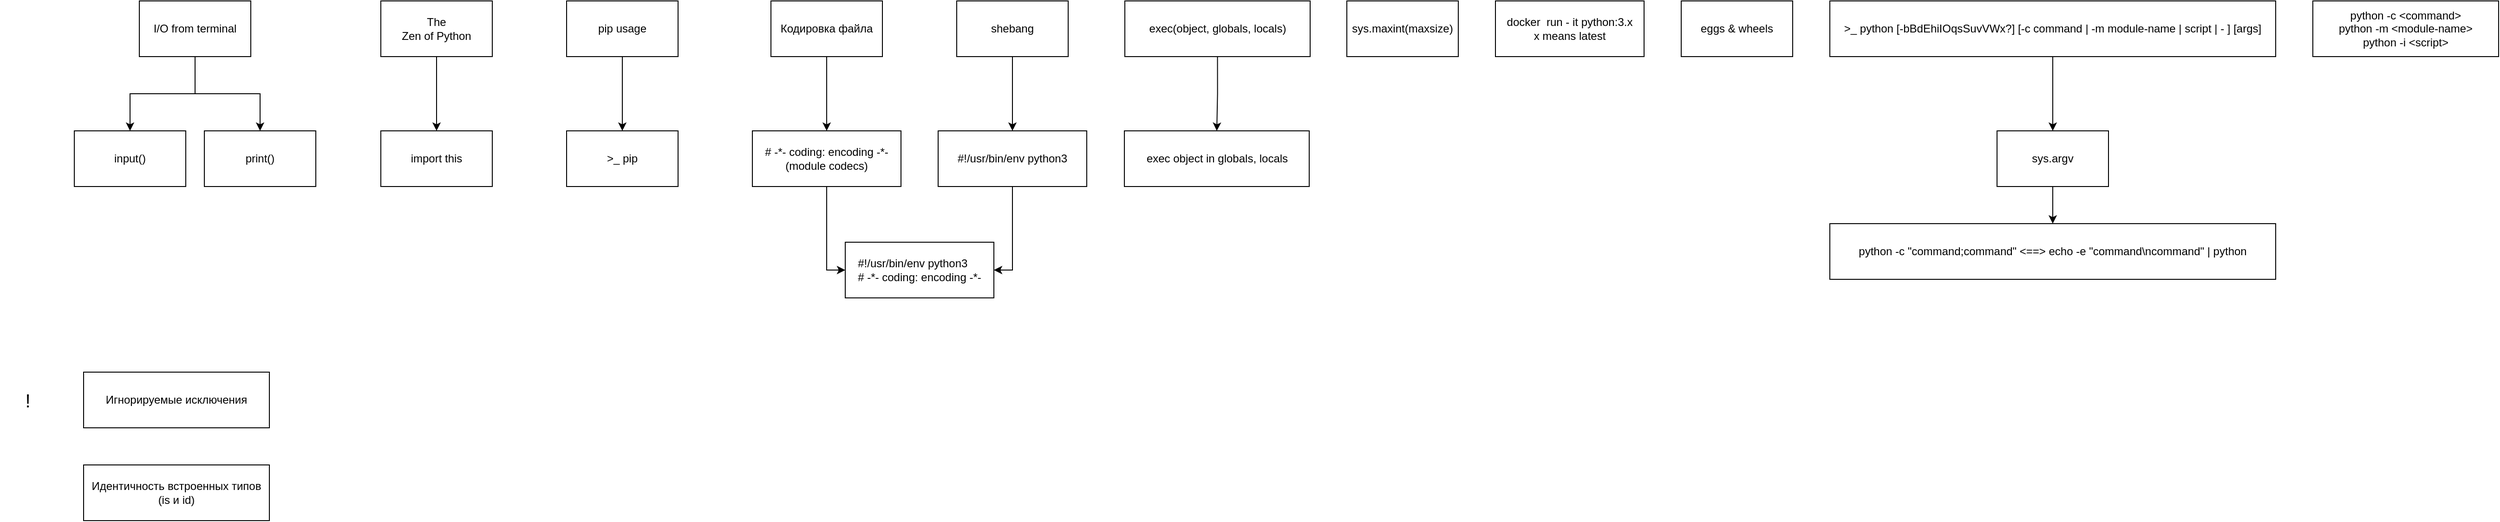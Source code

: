 <mxfile version="17.4.0" type="github">
  <diagram id="f7igN_PYlKPxjjrSWDxX" name="Page-1">
    <mxGraphModel dx="1298" dy="893" grid="1" gridSize="10" guides="1" tooltips="1" connect="1" arrows="1" fold="1" page="1" pageScale="1" pageWidth="827" pageHeight="1169" math="0" shadow="0">
      <root>
        <mxCell id="0" />
        <mxCell id="1" parent="0" />
        <mxCell id="fjqLG9jufIr7hQlXoKtr-2" style="edgeStyle=orthogonalEdgeStyle;rounded=0;orthogonalLoop=1;jettySize=auto;html=1;exitX=0.5;exitY=1;exitDx=0;exitDy=0;entryX=0.5;entryY=0;entryDx=0;entryDy=0;" parent="1" source="402RmO6OI47TIIfogovb-1" target="fjqLG9jufIr7hQlXoKtr-1" edge="1">
          <mxGeometry relative="1" as="geometry" />
        </mxCell>
        <mxCell id="fjqLG9jufIr7hQlXoKtr-4" style="edgeStyle=orthogonalEdgeStyle;rounded=0;orthogonalLoop=1;jettySize=auto;html=1;exitX=0.5;exitY=1;exitDx=0;exitDy=0;" parent="1" source="402RmO6OI47TIIfogovb-1" target="fjqLG9jufIr7hQlXoKtr-3" edge="1">
          <mxGeometry relative="1" as="geometry" />
        </mxCell>
        <mxCell id="402RmO6OI47TIIfogovb-1" value="I/O from terminal" style="rounded=0;whiteSpace=wrap;html=1;" parent="1" vertex="1">
          <mxGeometry x="180" y="180" width="120" height="60" as="geometry" />
        </mxCell>
        <mxCell id="fjqLG9jufIr7hQlXoKtr-1" value="input()" style="whiteSpace=wrap;html=1;" parent="1" vertex="1">
          <mxGeometry x="110" y="320" width="120" height="60" as="geometry" />
        </mxCell>
        <mxCell id="fjqLG9jufIr7hQlXoKtr-3" value="print()" style="whiteSpace=wrap;html=1;" parent="1" vertex="1">
          <mxGeometry x="250" y="320" width="120" height="60" as="geometry" />
        </mxCell>
        <mxCell id="fjqLG9jufIr7hQlXoKtr-7" style="edgeStyle=orthogonalEdgeStyle;rounded=0;orthogonalLoop=1;jettySize=auto;html=1;exitX=0.5;exitY=1;exitDx=0;exitDy=0;entryX=0.5;entryY=0;entryDx=0;entryDy=0;" parent="1" source="fjqLG9jufIr7hQlXoKtr-5" target="fjqLG9jufIr7hQlXoKtr-6" edge="1">
          <mxGeometry relative="1" as="geometry" />
        </mxCell>
        <mxCell id="fjqLG9jufIr7hQlXoKtr-5" value="The &lt;br&gt;Zen of Python" style="whiteSpace=wrap;html=1;" parent="1" vertex="1">
          <mxGeometry x="440" y="180" width="120" height="60" as="geometry" />
        </mxCell>
        <mxCell id="fjqLG9jufIr7hQlXoKtr-6" value="import this" style="whiteSpace=wrap;html=1;" parent="1" vertex="1">
          <mxGeometry x="440" y="320" width="120" height="60" as="geometry" />
        </mxCell>
        <mxCell id="fjqLG9jufIr7hQlXoKtr-10" style="edgeStyle=orthogonalEdgeStyle;rounded=0;orthogonalLoop=1;jettySize=auto;html=1;exitX=0.5;exitY=1;exitDx=0;exitDy=0;" parent="1" source="fjqLG9jufIr7hQlXoKtr-8" target="fjqLG9jufIr7hQlXoKtr-9" edge="1">
          <mxGeometry relative="1" as="geometry" />
        </mxCell>
        <mxCell id="fjqLG9jufIr7hQlXoKtr-8" value="pip usage" style="whiteSpace=wrap;html=1;" parent="1" vertex="1">
          <mxGeometry x="640" y="180" width="120" height="60" as="geometry" />
        </mxCell>
        <mxCell id="fjqLG9jufIr7hQlXoKtr-9" value="&amp;gt;_ pip" style="whiteSpace=wrap;html=1;" parent="1" vertex="1">
          <mxGeometry x="640" y="320" width="120" height="60" as="geometry" />
        </mxCell>
        <mxCell id="fjqLG9jufIr7hQlXoKtr-13" style="edgeStyle=orthogonalEdgeStyle;rounded=0;orthogonalLoop=1;jettySize=auto;html=1;exitX=0.5;exitY=1;exitDx=0;exitDy=0;entryX=0.5;entryY=0;entryDx=0;entryDy=0;" parent="1" source="fjqLG9jufIr7hQlXoKtr-11" target="fjqLG9jufIr7hQlXoKtr-12" edge="1">
          <mxGeometry relative="1" as="geometry" />
        </mxCell>
        <mxCell id="fjqLG9jufIr7hQlXoKtr-11" value="Кодировка файла" style="whiteSpace=wrap;html=1;" parent="1" vertex="1">
          <mxGeometry x="860" y="180" width="120" height="60" as="geometry" />
        </mxCell>
        <mxCell id="fjqLG9jufIr7hQlXoKtr-20" style="edgeStyle=orthogonalEdgeStyle;rounded=0;orthogonalLoop=1;jettySize=auto;html=1;exitX=0.5;exitY=1;exitDx=0;exitDy=0;entryX=0;entryY=0.5;entryDx=0;entryDy=0;" parent="1" source="fjqLG9jufIr7hQlXoKtr-12" target="fjqLG9jufIr7hQlXoKtr-17" edge="1">
          <mxGeometry relative="1" as="geometry" />
        </mxCell>
        <mxCell id="fjqLG9jufIr7hQlXoKtr-12" value="# -*- coding: encoding -*-&lt;br&gt;(module codecs)" style="whiteSpace=wrap;html=1;" parent="1" vertex="1">
          <mxGeometry x="840" y="320" width="160" height="60" as="geometry" />
        </mxCell>
        <mxCell id="fjqLG9jufIr7hQlXoKtr-16" style="edgeStyle=orthogonalEdgeStyle;rounded=0;orthogonalLoop=1;jettySize=auto;html=1;exitX=0.5;exitY=1;exitDx=0;exitDy=0;entryX=0.5;entryY=0;entryDx=0;entryDy=0;" parent="1" source="fjqLG9jufIr7hQlXoKtr-14" target="fjqLG9jufIr7hQlXoKtr-15" edge="1">
          <mxGeometry relative="1" as="geometry" />
        </mxCell>
        <mxCell id="fjqLG9jufIr7hQlXoKtr-14" value="shebang" style="whiteSpace=wrap;html=1;" parent="1" vertex="1">
          <mxGeometry x="1060" y="180" width="120" height="60" as="geometry" />
        </mxCell>
        <mxCell id="fjqLG9jufIr7hQlXoKtr-19" style="edgeStyle=orthogonalEdgeStyle;rounded=0;orthogonalLoop=1;jettySize=auto;html=1;exitX=0.5;exitY=1;exitDx=0;exitDy=0;entryX=1;entryY=0.5;entryDx=0;entryDy=0;" parent="1" source="fjqLG9jufIr7hQlXoKtr-15" target="fjqLG9jufIr7hQlXoKtr-17" edge="1">
          <mxGeometry relative="1" as="geometry" />
        </mxCell>
        <mxCell id="fjqLG9jufIr7hQlXoKtr-15" value="#!/usr/bin/env python3" style="whiteSpace=wrap;html=1;" parent="1" vertex="1">
          <mxGeometry x="1040" y="320" width="160" height="60" as="geometry" />
        </mxCell>
        <mxCell id="fjqLG9jufIr7hQlXoKtr-17" value="&lt;div style=&quot;text-align: left&quot;&gt;#!/usr/bin/env python3&lt;/div&gt;&lt;div style=&quot;text-align: left&quot;&gt;# -*- coding: encoding -*-&lt;/div&gt;" style="whiteSpace=wrap;html=1;" parent="1" vertex="1">
          <mxGeometry x="940" y="440" width="160" height="60" as="geometry" />
        </mxCell>
        <mxCell id="fjqLG9jufIr7hQlXoKtr-23" style="edgeStyle=orthogonalEdgeStyle;rounded=0;orthogonalLoop=1;jettySize=auto;html=1;exitX=0.5;exitY=1;exitDx=0;exitDy=0;entryX=0.5;entryY=0;entryDx=0;entryDy=0;" parent="1" source="fjqLG9jufIr7hQlXoKtr-21" target="fjqLG9jufIr7hQlXoKtr-22" edge="1">
          <mxGeometry relative="1" as="geometry" />
        </mxCell>
        <mxCell id="fjqLG9jufIr7hQlXoKtr-21" value="exec(object, globals, locals)" style="whiteSpace=wrap;html=1;" parent="1" vertex="1">
          <mxGeometry x="1241" y="180" width="199.5" height="60" as="geometry" />
        </mxCell>
        <mxCell id="fjqLG9jufIr7hQlXoKtr-22" value="exec object in globals, locals" style="whiteSpace=wrap;html=1;" parent="1" vertex="1">
          <mxGeometry x="1240.5" y="320" width="199" height="60" as="geometry" />
        </mxCell>
        <mxCell id="fjqLG9jufIr7hQlXoKtr-24" value="Игнорируемые исключения" style="whiteSpace=wrap;html=1;" parent="1" vertex="1">
          <mxGeometry x="120" y="580" width="200" height="60" as="geometry" />
        </mxCell>
        <mxCell id="fjqLG9jufIr7hQlXoKtr-25" value="&lt;font style=&quot;font-size: 20px&quot;&gt;!&lt;/font&gt;" style="text;html=1;strokeColor=none;fillColor=none;align=center;verticalAlign=middle;whiteSpace=wrap;rounded=0;" parent="1" vertex="1">
          <mxGeometry x="30" y="595" width="60" height="30" as="geometry" />
        </mxCell>
        <mxCell id="fjqLG9jufIr7hQlXoKtr-26" value="sys.maxint(maxsize)" style="whiteSpace=wrap;html=1;fontSize=12;fontStyle=0" parent="1" vertex="1">
          <mxGeometry x="1480" y="180" width="120" height="60" as="geometry" />
        </mxCell>
        <mxCell id="fjqLG9jufIr7hQlXoKtr-27" value="Идентичность встроенных типов (is и id)" style="whiteSpace=wrap;html=1;fontSize=12;" parent="1" vertex="1">
          <mxGeometry x="120" y="680" width="200" height="60" as="geometry" />
        </mxCell>
        <mxCell id="fjqLG9jufIr7hQlXoKtr-28" value="docker &amp;nbsp;run - it python:3.x&lt;br&gt;x means latest" style="whiteSpace=wrap;html=1;fontSize=12;" parent="1" vertex="1">
          <mxGeometry x="1640" y="180" width="160" height="60" as="geometry" />
        </mxCell>
        <mxCell id="fjqLG9jufIr7hQlXoKtr-29" value="eggs &amp;amp; wheels" style="whiteSpace=wrap;html=1;fontSize=12;" parent="1" vertex="1">
          <mxGeometry x="1840" y="180" width="120" height="60" as="geometry" />
        </mxCell>
        <mxCell id="fjqLG9jufIr7hQlXoKtr-33" style="edgeStyle=orthogonalEdgeStyle;rounded=0;orthogonalLoop=1;jettySize=auto;html=1;exitX=0.5;exitY=1;exitDx=0;exitDy=0;entryX=0.5;entryY=0;entryDx=0;entryDy=0;fontSize=12;" parent="1" source="fjqLG9jufIr7hQlXoKtr-30" target="fjqLG9jufIr7hQlXoKtr-32" edge="1">
          <mxGeometry relative="1" as="geometry" />
        </mxCell>
        <mxCell id="fjqLG9jufIr7hQlXoKtr-30" value="&amp;gt;_&amp;nbsp;python [-bBdEhiIOqsSuvVWx?] [-c command | -m module-name | script | - ] [args]" style="whiteSpace=wrap;html=1;fontSize=12;" parent="1" vertex="1">
          <mxGeometry x="2000" y="180" width="480" height="60" as="geometry" />
        </mxCell>
        <mxCell id="fjqLG9jufIr7hQlXoKtr-35" style="edgeStyle=orthogonalEdgeStyle;rounded=0;orthogonalLoop=1;jettySize=auto;html=1;exitX=0.5;exitY=1;exitDx=0;exitDy=0;entryX=0.5;entryY=0;entryDx=0;entryDy=0;fontSize=12;" parent="1" source="fjqLG9jufIr7hQlXoKtr-32" target="fjqLG9jufIr7hQlXoKtr-34" edge="1">
          <mxGeometry relative="1" as="geometry" />
        </mxCell>
        <mxCell id="fjqLG9jufIr7hQlXoKtr-32" value="sys.argv" style="whiteSpace=wrap;html=1;fontSize=12;" parent="1" vertex="1">
          <mxGeometry x="2180" y="320" width="120" height="60" as="geometry" />
        </mxCell>
        <mxCell id="fjqLG9jufIr7hQlXoKtr-34" value="python -c &quot;command;command&quot; &amp;lt;==&amp;gt; echo -e &quot;command\ncommand&quot; | python" style="whiteSpace=wrap;html=1;fontSize=12;" parent="1" vertex="1">
          <mxGeometry x="2000" y="420" width="480" height="60" as="geometry" />
        </mxCell>
        <mxCell id="dHfb87SPBxzQ6KdG2XZ1-1" value="python -c &amp;lt;command&amp;gt;&lt;br&gt;python -m &amp;lt;module-name&amp;gt;&lt;br&gt;python -i &amp;lt;script&amp;gt;" style="whiteSpace=wrap;html=1;" vertex="1" parent="1">
          <mxGeometry x="2520" y="180" width="200" height="60" as="geometry" />
        </mxCell>
      </root>
    </mxGraphModel>
  </diagram>
</mxfile>
